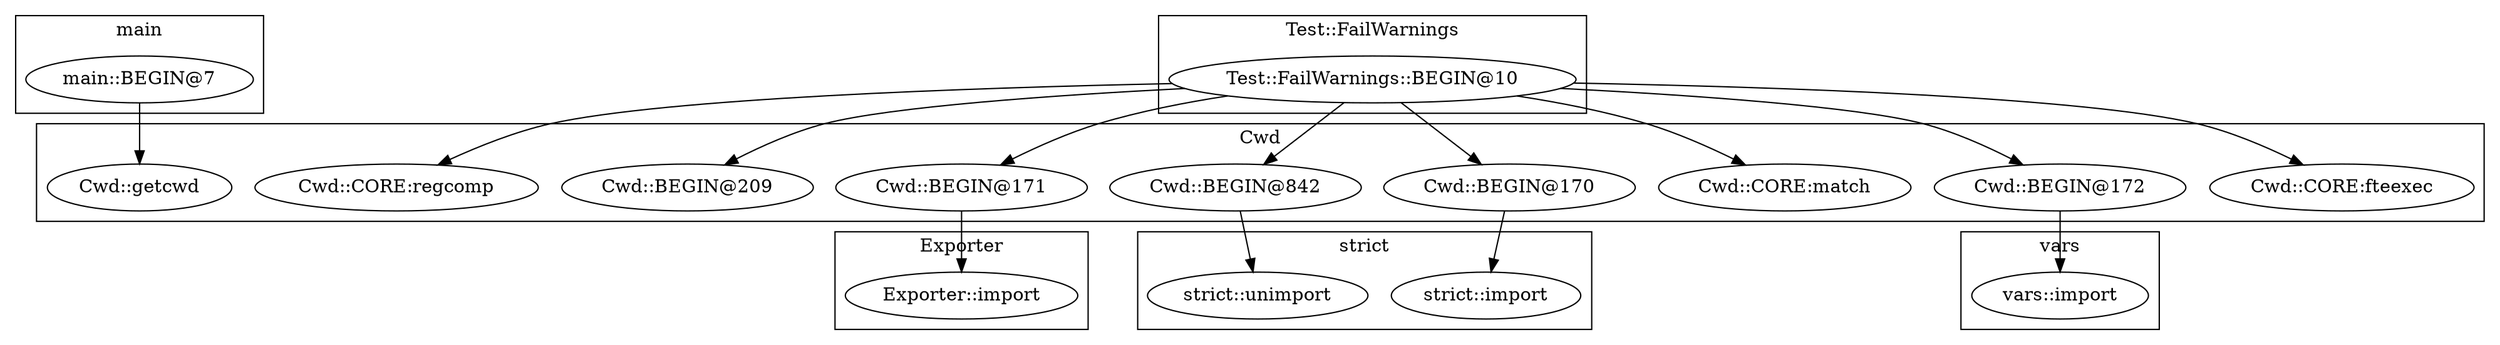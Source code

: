 digraph {
graph [overlap=false]
subgraph cluster_main {
	label="main";
	"main::BEGIN@7";
}
subgraph cluster_Cwd {
	label="Cwd";
	"Cwd::BEGIN@171";
	"Cwd::CORE:match";
	"Cwd::BEGIN@170";
	"Cwd::BEGIN@842";
	"Cwd::getcwd";
	"Cwd::BEGIN@172";
	"Cwd::BEGIN@209";
	"Cwd::CORE:regcomp";
	"Cwd::CORE:fteexec";
}
subgraph cluster_vars {
	label="vars";
	"vars::import";
}
subgraph cluster_Test_FailWarnings {
	label="Test::FailWarnings";
	"Test::FailWarnings::BEGIN@10";
}
subgraph cluster_Exporter {
	label="Exporter";
	"Exporter::import";
}
subgraph cluster_strict {
	label="strict";
	"strict::import";
	"strict::unimport";
}
"Test::FailWarnings::BEGIN@10" -> "Cwd::BEGIN@209";
"Test::FailWarnings::BEGIN@10" -> "Cwd::CORE:fteexec";
"Test::FailWarnings::BEGIN@10" -> "Cwd::CORE:match";
"Cwd::BEGIN@170" -> "strict::import";
"Test::FailWarnings::BEGIN@10" -> "Cwd::BEGIN@172";
"Test::FailWarnings::BEGIN@10" -> "Cwd::CORE:regcomp";
"Test::FailWarnings::BEGIN@10" -> "Cwd::BEGIN@842";
"main::BEGIN@7" -> "Cwd::getcwd";
"Test::FailWarnings::BEGIN@10" -> "Cwd::BEGIN@171";
"Cwd::BEGIN@172" -> "vars::import";
"Cwd::BEGIN@842" -> "strict::unimport";
"Test::FailWarnings::BEGIN@10" -> "Cwd::BEGIN@170";
"Cwd::BEGIN@171" -> "Exporter::import";
}

